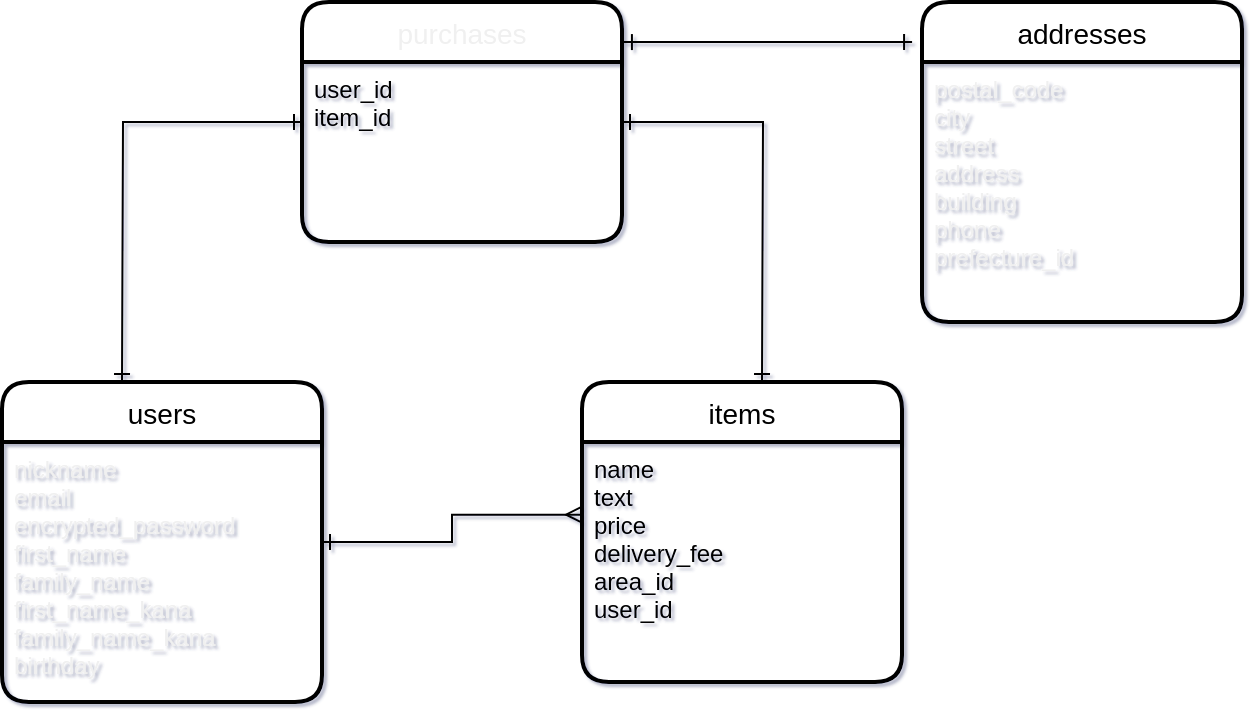 <mxfile>
    <diagram id="YaBumbAWn5TYWu9f5FOE" name="ページ1">
        <mxGraphModel dx="1385" dy="505" grid="1" gridSize="10" guides="1" tooltips="1" connect="1" arrows="1" fold="1" page="1" pageScale="1" pageWidth="827" pageHeight="1169" math="0" shadow="1">
            <root>
                <mxCell id="0"/>
                <mxCell id="1" parent="0"/>
                <mxCell id="85" style="edgeStyle=orthogonalEdgeStyle;rounded=0;orthogonalLoop=1;jettySize=auto;html=1;entryX=0;entryY=0.303;entryDx=0;entryDy=0;entryPerimeter=0;endArrow=ERmany;endFill=0;startArrow=ERone;startFill=0;" parent="1" source="55" target="62" edge="1">
                    <mxGeometry relative="1" as="geometry"/>
                </mxCell>
                <mxCell id="55" value="users" style="swimlane;childLayout=stackLayout;horizontal=1;startSize=30;horizontalStack=0;fontSize=14;fontStyle=0;strokeWidth=2;resizeParent=0;resizeLast=1;shadow=0;dashed=0;align=center;rounded=1;" parent="1" vertex="1">
                    <mxGeometry x="-250" y="230" width="160" height="160" as="geometry"/>
                </mxCell>
                <mxCell id="56" value="nickname&#10;email&#10;encrypted_password&#10;first_name&#10;family_name&#10;first_name_kana&#10;family_name_kana&#10;birthday" style="align=left;strokeColor=none;fillColor=none;spacingLeft=4;fontSize=12;verticalAlign=top;resizable=0;rotatable=0;part=1;rounded=1;fontColor=#F0F0F0;" parent="55" vertex="1">
                    <mxGeometry y="30" width="160" height="130" as="geometry"/>
                </mxCell>
                <mxCell id="61" value="items" style="swimlane;childLayout=stackLayout;horizontal=1;startSize=30;horizontalStack=0;fontSize=14;fontStyle=0;strokeWidth=2;resizeParent=0;resizeLast=1;shadow=0;dashed=0;align=center;rounded=1;" parent="1" vertex="1">
                    <mxGeometry x="40" y="230" width="160" height="150" as="geometry"/>
                </mxCell>
                <mxCell id="62" value="name&#10;text&#10;price&#10;delivery_fee&#10;area_id&#10;user_id&#10;&#10;" style="align=left;strokeColor=none;fillColor=none;spacingLeft=4;fontSize=12;verticalAlign=top;resizable=0;rotatable=0;part=1;rounded=1;" parent="61" vertex="1">
                    <mxGeometry y="30" width="160" height="120" as="geometry"/>
                </mxCell>
                <mxCell id="92" style="edgeStyle=orthogonalEdgeStyle;rounded=0;orthogonalLoop=1;jettySize=auto;html=1;entryX=1.006;entryY=0.167;entryDx=0;entryDy=0;entryPerimeter=0;fontColor=#F0F0F0;startArrow=ERone;startFill=0;endArrow=ERone;endFill=0;exitX=-0.031;exitY=0.125;exitDx=0;exitDy=0;exitPerimeter=0;" edge="1" parent="1" source="65" target="70">
                    <mxGeometry relative="1" as="geometry"/>
                </mxCell>
                <mxCell id="65" value="addresses" style="swimlane;childLayout=stackLayout;horizontal=1;startSize=30;horizontalStack=0;fontSize=14;fontStyle=0;strokeWidth=2;resizeParent=0;resizeLast=1;shadow=0;dashed=0;align=center;rounded=1;" parent="1" vertex="1">
                    <mxGeometry x="210" y="40" width="160" height="160" as="geometry"/>
                </mxCell>
                <mxCell id="66" value="postal_code&#10;city&#10;street&#10;address&#10;building&#10;phone&#10;prefecture_id" style="align=left;strokeColor=none;fillColor=none;spacingLeft=4;fontSize=12;verticalAlign=top;resizable=0;rotatable=0;part=1;rounded=1;fontColor=#F0F0F0;" parent="65" vertex="1">
                    <mxGeometry y="30" width="160" height="130" as="geometry"/>
                </mxCell>
                <mxCell id="86" style="edgeStyle=orthogonalEdgeStyle;rounded=0;orthogonalLoop=1;jettySize=auto;html=1;startArrow=ERone;startFill=0;endArrow=ERone;endFill=0;" parent="1" source="70" edge="1">
                    <mxGeometry relative="1" as="geometry">
                        <mxPoint x="130" y="230" as="targetPoint"/>
                    </mxGeometry>
                </mxCell>
                <mxCell id="87" style="edgeStyle=orthogonalEdgeStyle;rounded=0;orthogonalLoop=1;jettySize=auto;html=1;startArrow=ERone;startFill=0;endArrow=ERone;endFill=0;" parent="1" source="70" edge="1">
                    <mxGeometry relative="1" as="geometry">
                        <mxPoint x="-190" y="230" as="targetPoint"/>
                    </mxGeometry>
                </mxCell>
                <mxCell id="70" value="purchases" style="swimlane;childLayout=stackLayout;horizontal=1;startSize=30;horizontalStack=0;rounded=1;fontSize=14;fontStyle=0;strokeWidth=2;resizeParent=0;resizeLast=1;shadow=0;dashed=0;align=center;fontColor=#F0F0F0;" parent="1" vertex="1">
                    <mxGeometry x="-100" y="40" width="160" height="120" as="geometry"/>
                </mxCell>
                <mxCell id="71" value="user_id&#10;item_id" style="align=left;strokeColor=none;fillColor=none;spacingLeft=4;fontSize=12;verticalAlign=top;resizable=0;rotatable=0;part=1;" parent="70" vertex="1">
                    <mxGeometry y="30" width="160" height="90" as="geometry"/>
                </mxCell>
            </root>
        </mxGraphModel>
    </diagram>
</mxfile>